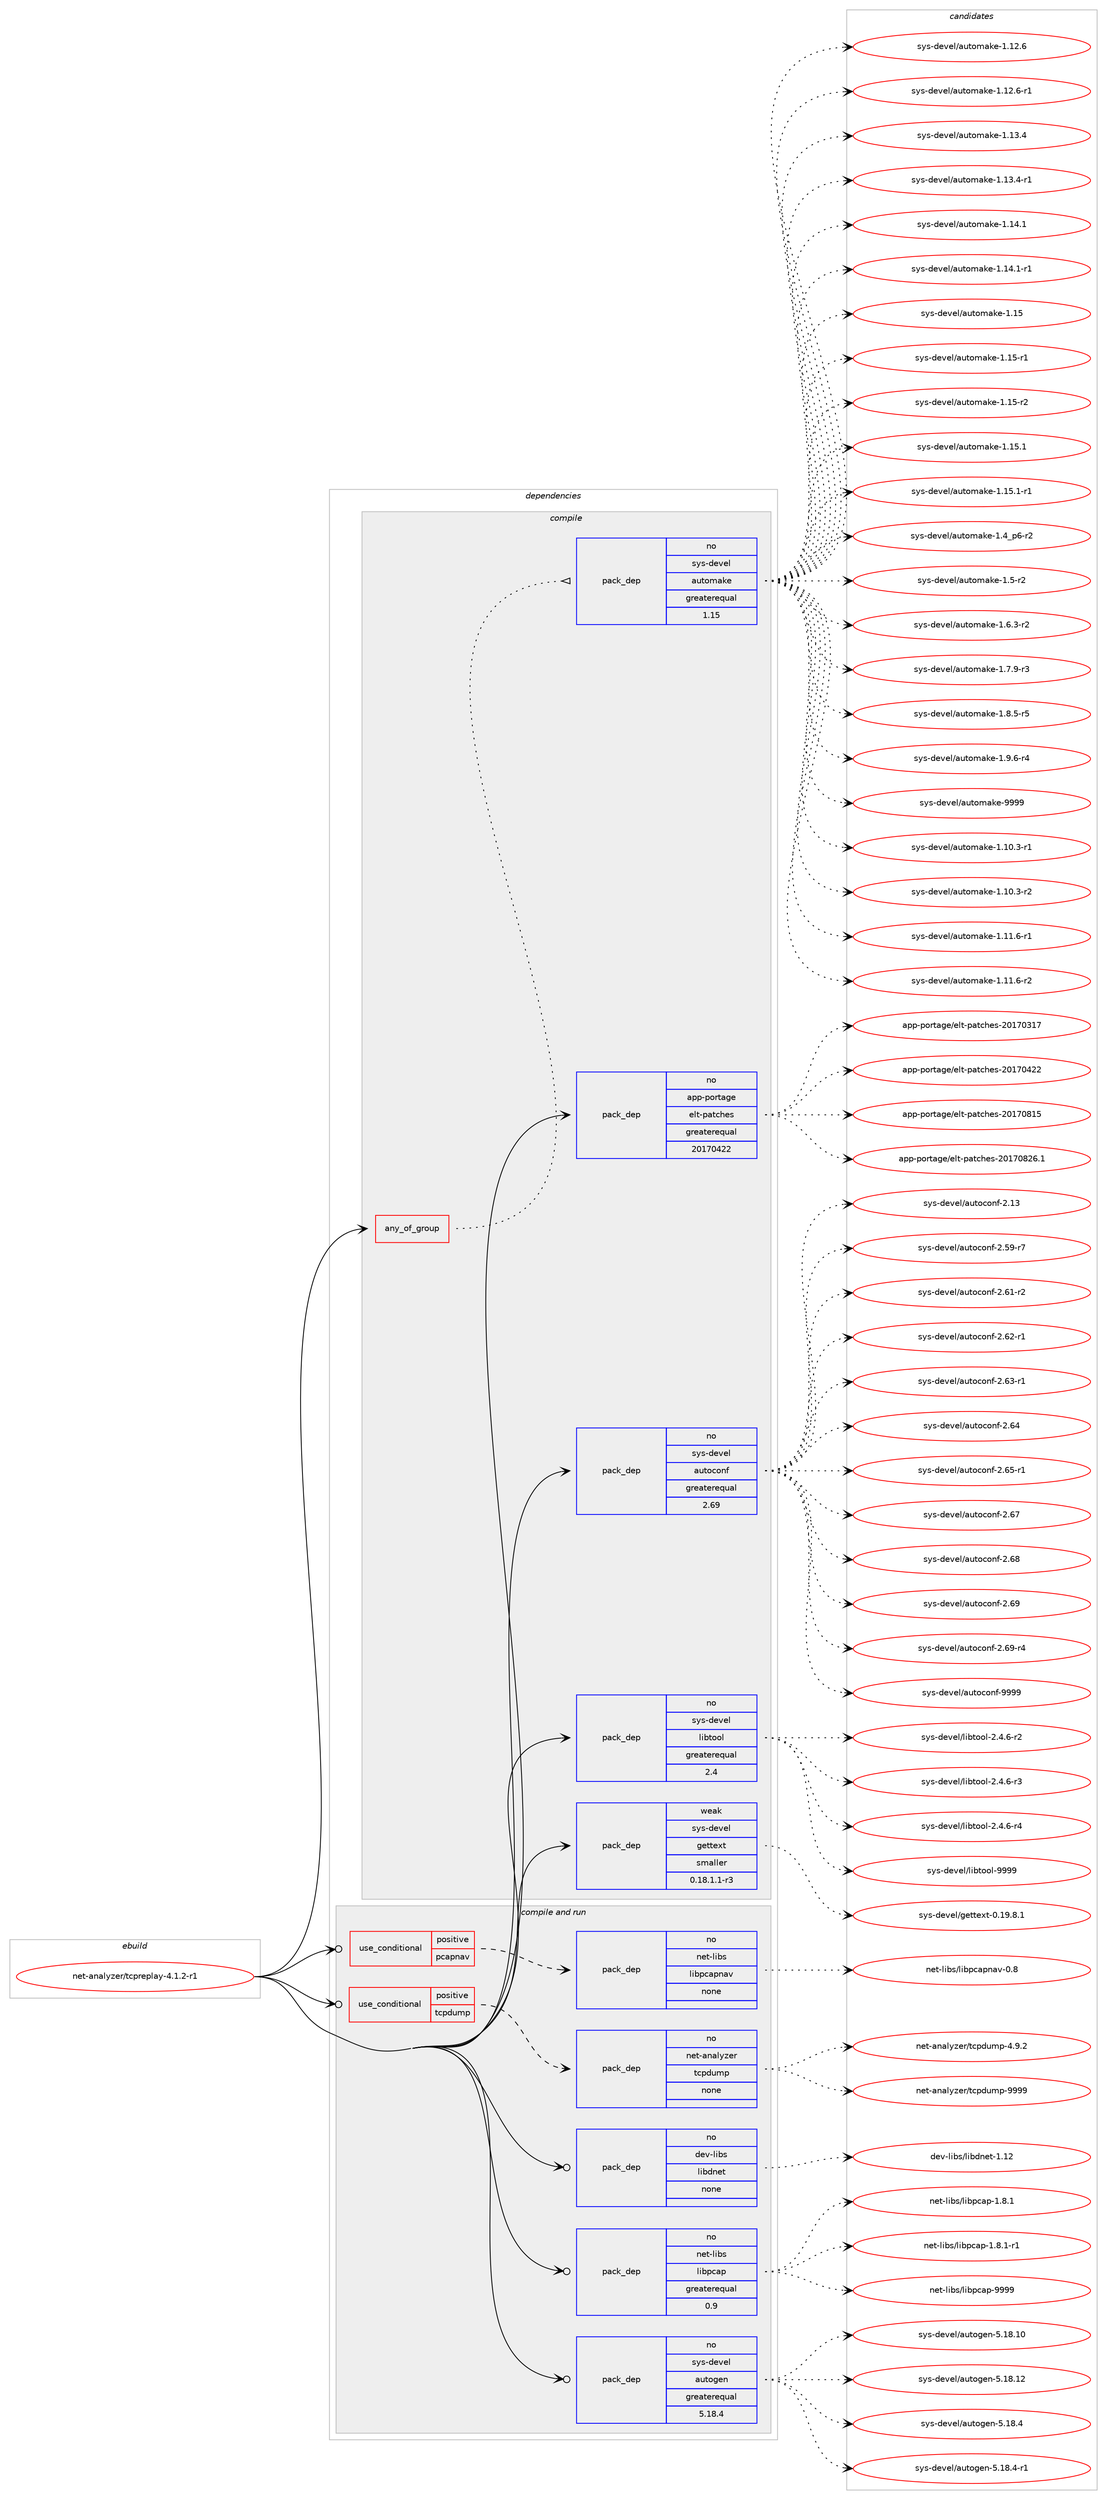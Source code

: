 digraph prolog {

# *************
# Graph options
# *************

newrank=true;
concentrate=true;
compound=true;
graph [rankdir=LR,fontname=Helvetica,fontsize=10,ranksep=1.5];#, ranksep=2.5, nodesep=0.2];
edge  [arrowhead=vee];
node  [fontname=Helvetica,fontsize=10];

# **********
# The ebuild
# **********

subgraph cluster_leftcol {
color=gray;
rank=same;
label=<<i>ebuild</i>>;
id [label="net-analyzer/tcpreplay-4.1.2-r1", color=red, width=4, href="../net-analyzer/tcpreplay-4.1.2-r1.svg"];
}

# ****************
# The dependencies
# ****************

subgraph cluster_midcol {
color=gray;
label=<<i>dependencies</i>>;
subgraph cluster_compile {
fillcolor="#eeeeee";
style=filled;
label=<<i>compile</i>>;
subgraph any6464 {
dependency404093 [label=<<TABLE BORDER="0" CELLBORDER="1" CELLSPACING="0" CELLPADDING="4"><TR><TD CELLPADDING="10">any_of_group</TD></TR></TABLE>>, shape=none, color=red];subgraph pack297865 {
dependency404094 [label=<<TABLE BORDER="0" CELLBORDER="1" CELLSPACING="0" CELLPADDING="4" WIDTH="220"><TR><TD ROWSPAN="6" CELLPADDING="30">pack_dep</TD></TR><TR><TD WIDTH="110">no</TD></TR><TR><TD>sys-devel</TD></TR><TR><TD>automake</TD></TR><TR><TD>greaterequal</TD></TR><TR><TD>1.15</TD></TR></TABLE>>, shape=none, color=blue];
}
dependency404093:e -> dependency404094:w [weight=20,style="dotted",arrowhead="oinv"];
}
id:e -> dependency404093:w [weight=20,style="solid",arrowhead="vee"];
subgraph pack297866 {
dependency404095 [label=<<TABLE BORDER="0" CELLBORDER="1" CELLSPACING="0" CELLPADDING="4" WIDTH="220"><TR><TD ROWSPAN="6" CELLPADDING="30">pack_dep</TD></TR><TR><TD WIDTH="110">no</TD></TR><TR><TD>app-portage</TD></TR><TR><TD>elt-patches</TD></TR><TR><TD>greaterequal</TD></TR><TR><TD>20170422</TD></TR></TABLE>>, shape=none, color=blue];
}
id:e -> dependency404095:w [weight=20,style="solid",arrowhead="vee"];
subgraph pack297867 {
dependency404096 [label=<<TABLE BORDER="0" CELLBORDER="1" CELLSPACING="0" CELLPADDING="4" WIDTH="220"><TR><TD ROWSPAN="6" CELLPADDING="30">pack_dep</TD></TR><TR><TD WIDTH="110">no</TD></TR><TR><TD>sys-devel</TD></TR><TR><TD>autoconf</TD></TR><TR><TD>greaterequal</TD></TR><TR><TD>2.69</TD></TR></TABLE>>, shape=none, color=blue];
}
id:e -> dependency404096:w [weight=20,style="solid",arrowhead="vee"];
subgraph pack297868 {
dependency404097 [label=<<TABLE BORDER="0" CELLBORDER="1" CELLSPACING="0" CELLPADDING="4" WIDTH="220"><TR><TD ROWSPAN="6" CELLPADDING="30">pack_dep</TD></TR><TR><TD WIDTH="110">no</TD></TR><TR><TD>sys-devel</TD></TR><TR><TD>libtool</TD></TR><TR><TD>greaterequal</TD></TR><TR><TD>2.4</TD></TR></TABLE>>, shape=none, color=blue];
}
id:e -> dependency404097:w [weight=20,style="solid",arrowhead="vee"];
subgraph pack297869 {
dependency404098 [label=<<TABLE BORDER="0" CELLBORDER="1" CELLSPACING="0" CELLPADDING="4" WIDTH="220"><TR><TD ROWSPAN="6" CELLPADDING="30">pack_dep</TD></TR><TR><TD WIDTH="110">weak</TD></TR><TR><TD>sys-devel</TD></TR><TR><TD>gettext</TD></TR><TR><TD>smaller</TD></TR><TR><TD>0.18.1.1-r3</TD></TR></TABLE>>, shape=none, color=blue];
}
id:e -> dependency404098:w [weight=20,style="solid",arrowhead="vee"];
}
subgraph cluster_compileandrun {
fillcolor="#eeeeee";
style=filled;
label=<<i>compile and run</i>>;
subgraph cond99578 {
dependency404099 [label=<<TABLE BORDER="0" CELLBORDER="1" CELLSPACING="0" CELLPADDING="4"><TR><TD ROWSPAN="3" CELLPADDING="10">use_conditional</TD></TR><TR><TD>positive</TD></TR><TR><TD>pcapnav</TD></TR></TABLE>>, shape=none, color=red];
subgraph pack297870 {
dependency404100 [label=<<TABLE BORDER="0" CELLBORDER="1" CELLSPACING="0" CELLPADDING="4" WIDTH="220"><TR><TD ROWSPAN="6" CELLPADDING="30">pack_dep</TD></TR><TR><TD WIDTH="110">no</TD></TR><TR><TD>net-libs</TD></TR><TR><TD>libpcapnav</TD></TR><TR><TD>none</TD></TR><TR><TD></TD></TR></TABLE>>, shape=none, color=blue];
}
dependency404099:e -> dependency404100:w [weight=20,style="dashed",arrowhead="vee"];
}
id:e -> dependency404099:w [weight=20,style="solid",arrowhead="odotvee"];
subgraph cond99579 {
dependency404101 [label=<<TABLE BORDER="0" CELLBORDER="1" CELLSPACING="0" CELLPADDING="4"><TR><TD ROWSPAN="3" CELLPADDING="10">use_conditional</TD></TR><TR><TD>positive</TD></TR><TR><TD>tcpdump</TD></TR></TABLE>>, shape=none, color=red];
subgraph pack297871 {
dependency404102 [label=<<TABLE BORDER="0" CELLBORDER="1" CELLSPACING="0" CELLPADDING="4" WIDTH="220"><TR><TD ROWSPAN="6" CELLPADDING="30">pack_dep</TD></TR><TR><TD WIDTH="110">no</TD></TR><TR><TD>net-analyzer</TD></TR><TR><TD>tcpdump</TD></TR><TR><TD>none</TD></TR><TR><TD></TD></TR></TABLE>>, shape=none, color=blue];
}
dependency404101:e -> dependency404102:w [weight=20,style="dashed",arrowhead="vee"];
}
id:e -> dependency404101:w [weight=20,style="solid",arrowhead="odotvee"];
subgraph pack297872 {
dependency404103 [label=<<TABLE BORDER="0" CELLBORDER="1" CELLSPACING="0" CELLPADDING="4" WIDTH="220"><TR><TD ROWSPAN="6" CELLPADDING="30">pack_dep</TD></TR><TR><TD WIDTH="110">no</TD></TR><TR><TD>dev-libs</TD></TR><TR><TD>libdnet</TD></TR><TR><TD>none</TD></TR><TR><TD></TD></TR></TABLE>>, shape=none, color=blue];
}
id:e -> dependency404103:w [weight=20,style="solid",arrowhead="odotvee"];
subgraph pack297873 {
dependency404104 [label=<<TABLE BORDER="0" CELLBORDER="1" CELLSPACING="0" CELLPADDING="4" WIDTH="220"><TR><TD ROWSPAN="6" CELLPADDING="30">pack_dep</TD></TR><TR><TD WIDTH="110">no</TD></TR><TR><TD>net-libs</TD></TR><TR><TD>libpcap</TD></TR><TR><TD>greaterequal</TD></TR><TR><TD>0.9</TD></TR></TABLE>>, shape=none, color=blue];
}
id:e -> dependency404104:w [weight=20,style="solid",arrowhead="odotvee"];
subgraph pack297874 {
dependency404105 [label=<<TABLE BORDER="0" CELLBORDER="1" CELLSPACING="0" CELLPADDING="4" WIDTH="220"><TR><TD ROWSPAN="6" CELLPADDING="30">pack_dep</TD></TR><TR><TD WIDTH="110">no</TD></TR><TR><TD>sys-devel</TD></TR><TR><TD>autogen</TD></TR><TR><TD>greaterequal</TD></TR><TR><TD>5.18.4</TD></TR></TABLE>>, shape=none, color=blue];
}
id:e -> dependency404105:w [weight=20,style="solid",arrowhead="odotvee"];
}
subgraph cluster_run {
fillcolor="#eeeeee";
style=filled;
label=<<i>run</i>>;
}
}

# **************
# The candidates
# **************

subgraph cluster_choices {
rank=same;
color=gray;
label=<<i>candidates</i>>;

subgraph choice297865 {
color=black;
nodesep=1;
choice11512111545100101118101108479711711611110997107101454946494846514511449 [label="sys-devel/automake-1.10.3-r1", color=red, width=4,href="../sys-devel/automake-1.10.3-r1.svg"];
choice11512111545100101118101108479711711611110997107101454946494846514511450 [label="sys-devel/automake-1.10.3-r2", color=red, width=4,href="../sys-devel/automake-1.10.3-r2.svg"];
choice11512111545100101118101108479711711611110997107101454946494946544511449 [label="sys-devel/automake-1.11.6-r1", color=red, width=4,href="../sys-devel/automake-1.11.6-r1.svg"];
choice11512111545100101118101108479711711611110997107101454946494946544511450 [label="sys-devel/automake-1.11.6-r2", color=red, width=4,href="../sys-devel/automake-1.11.6-r2.svg"];
choice1151211154510010111810110847971171161111099710710145494649504654 [label="sys-devel/automake-1.12.6", color=red, width=4,href="../sys-devel/automake-1.12.6.svg"];
choice11512111545100101118101108479711711611110997107101454946495046544511449 [label="sys-devel/automake-1.12.6-r1", color=red, width=4,href="../sys-devel/automake-1.12.6-r1.svg"];
choice1151211154510010111810110847971171161111099710710145494649514652 [label="sys-devel/automake-1.13.4", color=red, width=4,href="../sys-devel/automake-1.13.4.svg"];
choice11512111545100101118101108479711711611110997107101454946495146524511449 [label="sys-devel/automake-1.13.4-r1", color=red, width=4,href="../sys-devel/automake-1.13.4-r1.svg"];
choice1151211154510010111810110847971171161111099710710145494649524649 [label="sys-devel/automake-1.14.1", color=red, width=4,href="../sys-devel/automake-1.14.1.svg"];
choice11512111545100101118101108479711711611110997107101454946495246494511449 [label="sys-devel/automake-1.14.1-r1", color=red, width=4,href="../sys-devel/automake-1.14.1-r1.svg"];
choice115121115451001011181011084797117116111109971071014549464953 [label="sys-devel/automake-1.15", color=red, width=4,href="../sys-devel/automake-1.15.svg"];
choice1151211154510010111810110847971171161111099710710145494649534511449 [label="sys-devel/automake-1.15-r1", color=red, width=4,href="../sys-devel/automake-1.15-r1.svg"];
choice1151211154510010111810110847971171161111099710710145494649534511450 [label="sys-devel/automake-1.15-r2", color=red, width=4,href="../sys-devel/automake-1.15-r2.svg"];
choice1151211154510010111810110847971171161111099710710145494649534649 [label="sys-devel/automake-1.15.1", color=red, width=4,href="../sys-devel/automake-1.15.1.svg"];
choice11512111545100101118101108479711711611110997107101454946495346494511449 [label="sys-devel/automake-1.15.1-r1", color=red, width=4,href="../sys-devel/automake-1.15.1-r1.svg"];
choice115121115451001011181011084797117116111109971071014549465295112544511450 [label="sys-devel/automake-1.4_p6-r2", color=red, width=4,href="../sys-devel/automake-1.4_p6-r2.svg"];
choice11512111545100101118101108479711711611110997107101454946534511450 [label="sys-devel/automake-1.5-r2", color=red, width=4,href="../sys-devel/automake-1.5-r2.svg"];
choice115121115451001011181011084797117116111109971071014549465446514511450 [label="sys-devel/automake-1.6.3-r2", color=red, width=4,href="../sys-devel/automake-1.6.3-r2.svg"];
choice115121115451001011181011084797117116111109971071014549465546574511451 [label="sys-devel/automake-1.7.9-r3", color=red, width=4,href="../sys-devel/automake-1.7.9-r3.svg"];
choice115121115451001011181011084797117116111109971071014549465646534511453 [label="sys-devel/automake-1.8.5-r5", color=red, width=4,href="../sys-devel/automake-1.8.5-r5.svg"];
choice115121115451001011181011084797117116111109971071014549465746544511452 [label="sys-devel/automake-1.9.6-r4", color=red, width=4,href="../sys-devel/automake-1.9.6-r4.svg"];
choice115121115451001011181011084797117116111109971071014557575757 [label="sys-devel/automake-9999", color=red, width=4,href="../sys-devel/automake-9999.svg"];
dependency404094:e -> choice11512111545100101118101108479711711611110997107101454946494846514511449:w [style=dotted,weight="100"];
dependency404094:e -> choice11512111545100101118101108479711711611110997107101454946494846514511450:w [style=dotted,weight="100"];
dependency404094:e -> choice11512111545100101118101108479711711611110997107101454946494946544511449:w [style=dotted,weight="100"];
dependency404094:e -> choice11512111545100101118101108479711711611110997107101454946494946544511450:w [style=dotted,weight="100"];
dependency404094:e -> choice1151211154510010111810110847971171161111099710710145494649504654:w [style=dotted,weight="100"];
dependency404094:e -> choice11512111545100101118101108479711711611110997107101454946495046544511449:w [style=dotted,weight="100"];
dependency404094:e -> choice1151211154510010111810110847971171161111099710710145494649514652:w [style=dotted,weight="100"];
dependency404094:e -> choice11512111545100101118101108479711711611110997107101454946495146524511449:w [style=dotted,weight="100"];
dependency404094:e -> choice1151211154510010111810110847971171161111099710710145494649524649:w [style=dotted,weight="100"];
dependency404094:e -> choice11512111545100101118101108479711711611110997107101454946495246494511449:w [style=dotted,weight="100"];
dependency404094:e -> choice115121115451001011181011084797117116111109971071014549464953:w [style=dotted,weight="100"];
dependency404094:e -> choice1151211154510010111810110847971171161111099710710145494649534511449:w [style=dotted,weight="100"];
dependency404094:e -> choice1151211154510010111810110847971171161111099710710145494649534511450:w [style=dotted,weight="100"];
dependency404094:e -> choice1151211154510010111810110847971171161111099710710145494649534649:w [style=dotted,weight="100"];
dependency404094:e -> choice11512111545100101118101108479711711611110997107101454946495346494511449:w [style=dotted,weight="100"];
dependency404094:e -> choice115121115451001011181011084797117116111109971071014549465295112544511450:w [style=dotted,weight="100"];
dependency404094:e -> choice11512111545100101118101108479711711611110997107101454946534511450:w [style=dotted,weight="100"];
dependency404094:e -> choice115121115451001011181011084797117116111109971071014549465446514511450:w [style=dotted,weight="100"];
dependency404094:e -> choice115121115451001011181011084797117116111109971071014549465546574511451:w [style=dotted,weight="100"];
dependency404094:e -> choice115121115451001011181011084797117116111109971071014549465646534511453:w [style=dotted,weight="100"];
dependency404094:e -> choice115121115451001011181011084797117116111109971071014549465746544511452:w [style=dotted,weight="100"];
dependency404094:e -> choice115121115451001011181011084797117116111109971071014557575757:w [style=dotted,weight="100"];
}
subgraph choice297866 {
color=black;
nodesep=1;
choice97112112451121111141169710310147101108116451129711699104101115455048495548514955 [label="app-portage/elt-patches-20170317", color=red, width=4,href="../app-portage/elt-patches-20170317.svg"];
choice97112112451121111141169710310147101108116451129711699104101115455048495548525050 [label="app-portage/elt-patches-20170422", color=red, width=4,href="../app-portage/elt-patches-20170422.svg"];
choice97112112451121111141169710310147101108116451129711699104101115455048495548564953 [label="app-portage/elt-patches-20170815", color=red, width=4,href="../app-portage/elt-patches-20170815.svg"];
choice971121124511211111411697103101471011081164511297116991041011154550484955485650544649 [label="app-portage/elt-patches-20170826.1", color=red, width=4,href="../app-portage/elt-patches-20170826.1.svg"];
dependency404095:e -> choice97112112451121111141169710310147101108116451129711699104101115455048495548514955:w [style=dotted,weight="100"];
dependency404095:e -> choice97112112451121111141169710310147101108116451129711699104101115455048495548525050:w [style=dotted,weight="100"];
dependency404095:e -> choice97112112451121111141169710310147101108116451129711699104101115455048495548564953:w [style=dotted,weight="100"];
dependency404095:e -> choice971121124511211111411697103101471011081164511297116991041011154550484955485650544649:w [style=dotted,weight="100"];
}
subgraph choice297867 {
color=black;
nodesep=1;
choice115121115451001011181011084797117116111991111101024550464951 [label="sys-devel/autoconf-2.13", color=red, width=4,href="../sys-devel/autoconf-2.13.svg"];
choice1151211154510010111810110847971171161119911111010245504653574511455 [label="sys-devel/autoconf-2.59-r7", color=red, width=4,href="../sys-devel/autoconf-2.59-r7.svg"];
choice1151211154510010111810110847971171161119911111010245504654494511450 [label="sys-devel/autoconf-2.61-r2", color=red, width=4,href="../sys-devel/autoconf-2.61-r2.svg"];
choice1151211154510010111810110847971171161119911111010245504654504511449 [label="sys-devel/autoconf-2.62-r1", color=red, width=4,href="../sys-devel/autoconf-2.62-r1.svg"];
choice1151211154510010111810110847971171161119911111010245504654514511449 [label="sys-devel/autoconf-2.63-r1", color=red, width=4,href="../sys-devel/autoconf-2.63-r1.svg"];
choice115121115451001011181011084797117116111991111101024550465452 [label="sys-devel/autoconf-2.64", color=red, width=4,href="../sys-devel/autoconf-2.64.svg"];
choice1151211154510010111810110847971171161119911111010245504654534511449 [label="sys-devel/autoconf-2.65-r1", color=red, width=4,href="../sys-devel/autoconf-2.65-r1.svg"];
choice115121115451001011181011084797117116111991111101024550465455 [label="sys-devel/autoconf-2.67", color=red, width=4,href="../sys-devel/autoconf-2.67.svg"];
choice115121115451001011181011084797117116111991111101024550465456 [label="sys-devel/autoconf-2.68", color=red, width=4,href="../sys-devel/autoconf-2.68.svg"];
choice115121115451001011181011084797117116111991111101024550465457 [label="sys-devel/autoconf-2.69", color=red, width=4,href="../sys-devel/autoconf-2.69.svg"];
choice1151211154510010111810110847971171161119911111010245504654574511452 [label="sys-devel/autoconf-2.69-r4", color=red, width=4,href="../sys-devel/autoconf-2.69-r4.svg"];
choice115121115451001011181011084797117116111991111101024557575757 [label="sys-devel/autoconf-9999", color=red, width=4,href="../sys-devel/autoconf-9999.svg"];
dependency404096:e -> choice115121115451001011181011084797117116111991111101024550464951:w [style=dotted,weight="100"];
dependency404096:e -> choice1151211154510010111810110847971171161119911111010245504653574511455:w [style=dotted,weight="100"];
dependency404096:e -> choice1151211154510010111810110847971171161119911111010245504654494511450:w [style=dotted,weight="100"];
dependency404096:e -> choice1151211154510010111810110847971171161119911111010245504654504511449:w [style=dotted,weight="100"];
dependency404096:e -> choice1151211154510010111810110847971171161119911111010245504654514511449:w [style=dotted,weight="100"];
dependency404096:e -> choice115121115451001011181011084797117116111991111101024550465452:w [style=dotted,weight="100"];
dependency404096:e -> choice1151211154510010111810110847971171161119911111010245504654534511449:w [style=dotted,weight="100"];
dependency404096:e -> choice115121115451001011181011084797117116111991111101024550465455:w [style=dotted,weight="100"];
dependency404096:e -> choice115121115451001011181011084797117116111991111101024550465456:w [style=dotted,weight="100"];
dependency404096:e -> choice115121115451001011181011084797117116111991111101024550465457:w [style=dotted,weight="100"];
dependency404096:e -> choice1151211154510010111810110847971171161119911111010245504654574511452:w [style=dotted,weight="100"];
dependency404096:e -> choice115121115451001011181011084797117116111991111101024557575757:w [style=dotted,weight="100"];
}
subgraph choice297868 {
color=black;
nodesep=1;
choice1151211154510010111810110847108105981161111111084550465246544511450 [label="sys-devel/libtool-2.4.6-r2", color=red, width=4,href="../sys-devel/libtool-2.4.6-r2.svg"];
choice1151211154510010111810110847108105981161111111084550465246544511451 [label="sys-devel/libtool-2.4.6-r3", color=red, width=4,href="../sys-devel/libtool-2.4.6-r3.svg"];
choice1151211154510010111810110847108105981161111111084550465246544511452 [label="sys-devel/libtool-2.4.6-r4", color=red, width=4,href="../sys-devel/libtool-2.4.6-r4.svg"];
choice1151211154510010111810110847108105981161111111084557575757 [label="sys-devel/libtool-9999", color=red, width=4,href="../sys-devel/libtool-9999.svg"];
dependency404097:e -> choice1151211154510010111810110847108105981161111111084550465246544511450:w [style=dotted,weight="100"];
dependency404097:e -> choice1151211154510010111810110847108105981161111111084550465246544511451:w [style=dotted,weight="100"];
dependency404097:e -> choice1151211154510010111810110847108105981161111111084550465246544511452:w [style=dotted,weight="100"];
dependency404097:e -> choice1151211154510010111810110847108105981161111111084557575757:w [style=dotted,weight="100"];
}
subgraph choice297869 {
color=black;
nodesep=1;
choice1151211154510010111810110847103101116116101120116454846495746564649 [label="sys-devel/gettext-0.19.8.1", color=red, width=4,href="../sys-devel/gettext-0.19.8.1.svg"];
dependency404098:e -> choice1151211154510010111810110847103101116116101120116454846495746564649:w [style=dotted,weight="100"];
}
subgraph choice297870 {
color=black;
nodesep=1;
choice1101011164510810598115471081059811299971121109711845484656 [label="net-libs/libpcapnav-0.8", color=red, width=4,href="../net-libs/libpcapnav-0.8.svg"];
dependency404100:e -> choice1101011164510810598115471081059811299971121109711845484656:w [style=dotted,weight="100"];
}
subgraph choice297871 {
color=black;
nodesep=1;
choice1101011164597110971081211221011144711699112100117109112455246574650 [label="net-analyzer/tcpdump-4.9.2", color=red, width=4,href="../net-analyzer/tcpdump-4.9.2.svg"];
choice11010111645971109710812112210111447116991121001171091124557575757 [label="net-analyzer/tcpdump-9999", color=red, width=4,href="../net-analyzer/tcpdump-9999.svg"];
dependency404102:e -> choice1101011164597110971081211221011144711699112100117109112455246574650:w [style=dotted,weight="100"];
dependency404102:e -> choice11010111645971109710812112210111447116991121001171091124557575757:w [style=dotted,weight="100"];
}
subgraph choice297872 {
color=black;
nodesep=1;
choice100101118451081059811547108105981001101011164549464950 [label="dev-libs/libdnet-1.12", color=red, width=4,href="../dev-libs/libdnet-1.12.svg"];
dependency404103:e -> choice100101118451081059811547108105981001101011164549464950:w [style=dotted,weight="100"];
}
subgraph choice297873 {
color=black;
nodesep=1;
choice110101116451081059811547108105981129997112454946564649 [label="net-libs/libpcap-1.8.1", color=red, width=4,href="../net-libs/libpcap-1.8.1.svg"];
choice1101011164510810598115471081059811299971124549465646494511449 [label="net-libs/libpcap-1.8.1-r1", color=red, width=4,href="../net-libs/libpcap-1.8.1-r1.svg"];
choice1101011164510810598115471081059811299971124557575757 [label="net-libs/libpcap-9999", color=red, width=4,href="../net-libs/libpcap-9999.svg"];
dependency404104:e -> choice110101116451081059811547108105981129997112454946564649:w [style=dotted,weight="100"];
dependency404104:e -> choice1101011164510810598115471081059811299971124549465646494511449:w [style=dotted,weight="100"];
dependency404104:e -> choice1101011164510810598115471081059811299971124557575757:w [style=dotted,weight="100"];
}
subgraph choice297874 {
color=black;
nodesep=1;
choice1151211154510010111810110847971171161111031011104553464956464948 [label="sys-devel/autogen-5.18.10", color=red, width=4,href="../sys-devel/autogen-5.18.10.svg"];
choice1151211154510010111810110847971171161111031011104553464956464950 [label="sys-devel/autogen-5.18.12", color=red, width=4,href="../sys-devel/autogen-5.18.12.svg"];
choice11512111545100101118101108479711711611110310111045534649564652 [label="sys-devel/autogen-5.18.4", color=red, width=4,href="../sys-devel/autogen-5.18.4.svg"];
choice115121115451001011181011084797117116111103101110455346495646524511449 [label="sys-devel/autogen-5.18.4-r1", color=red, width=4,href="../sys-devel/autogen-5.18.4-r1.svg"];
dependency404105:e -> choice1151211154510010111810110847971171161111031011104553464956464948:w [style=dotted,weight="100"];
dependency404105:e -> choice1151211154510010111810110847971171161111031011104553464956464950:w [style=dotted,weight="100"];
dependency404105:e -> choice11512111545100101118101108479711711611110310111045534649564652:w [style=dotted,weight="100"];
dependency404105:e -> choice115121115451001011181011084797117116111103101110455346495646524511449:w [style=dotted,weight="100"];
}
}

}

